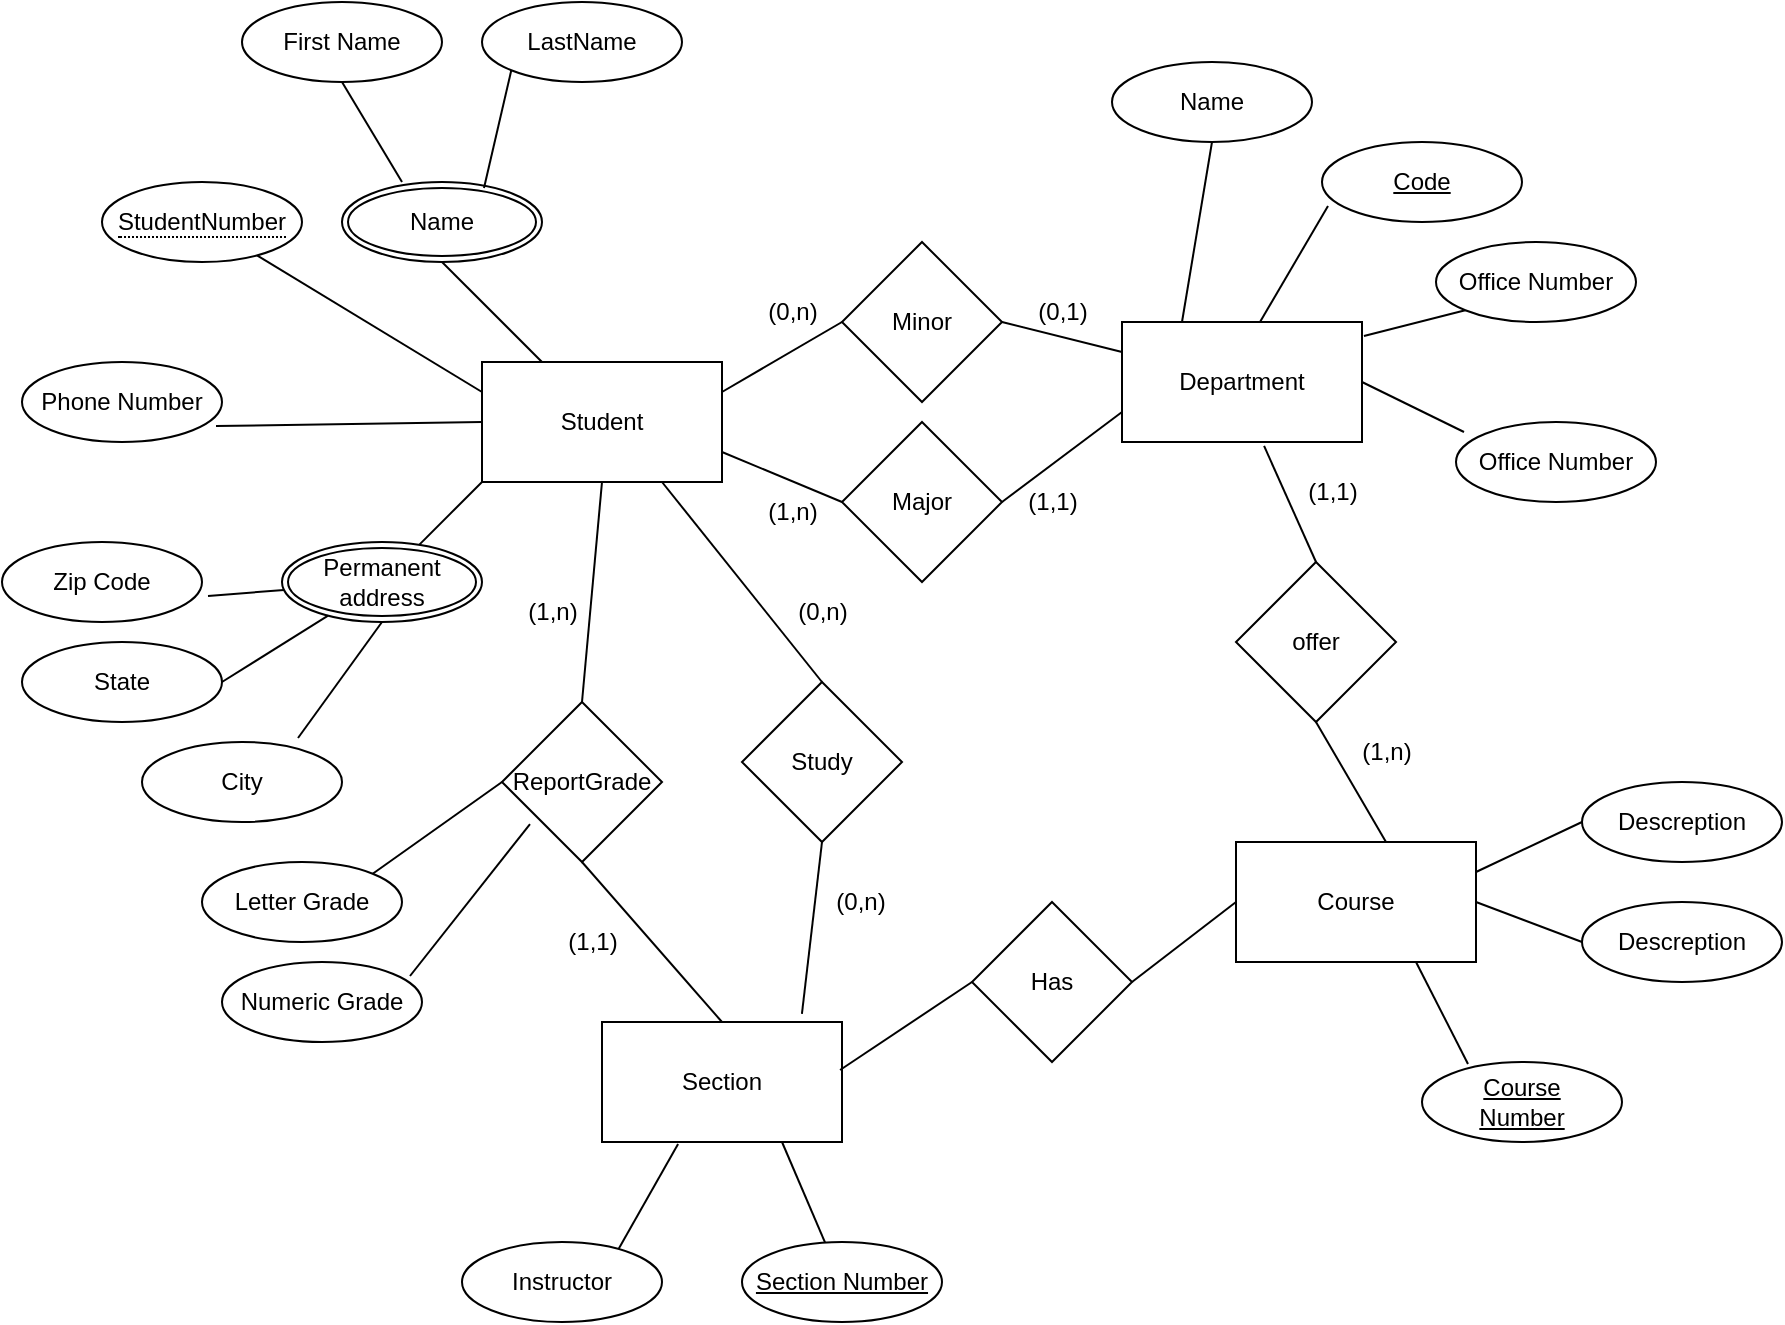 <mxfile version="21.8.2" type="github">
  <diagram name="Trang-1" id="inC3VuDNLSTtEtNJ6NXW">
    <mxGraphModel dx="1339" dy="759" grid="1" gridSize="10" guides="1" tooltips="1" connect="1" arrows="1" fold="1" page="1" pageScale="1" pageWidth="827" pageHeight="1169" math="0" shadow="0">
      <root>
        <mxCell id="0" />
        <mxCell id="1" parent="0" />
        <mxCell id="ei3TViX_yeOYkrDVE33H-1" value="Student" style="rounded=0;whiteSpace=wrap;html=1;" vertex="1" parent="1">
          <mxGeometry x="250" y="210" width="120" height="60" as="geometry" />
        </mxCell>
        <mxCell id="ei3TViX_yeOYkrDVE33H-7" value="Department" style="rounded=0;whiteSpace=wrap;html=1;" vertex="1" parent="1">
          <mxGeometry x="570" y="190" width="120" height="60" as="geometry" />
        </mxCell>
        <mxCell id="ei3TViX_yeOYkrDVE33H-8" value="Course" style="rounded=0;whiteSpace=wrap;html=1;" vertex="1" parent="1">
          <mxGeometry x="627" y="450" width="120" height="60" as="geometry" />
        </mxCell>
        <mxCell id="ei3TViX_yeOYkrDVE33H-9" value="Section" style="rounded=0;whiteSpace=wrap;html=1;" vertex="1" parent="1">
          <mxGeometry x="310" y="540" width="120" height="60" as="geometry" />
        </mxCell>
        <mxCell id="ei3TViX_yeOYkrDVE33H-20" value="" style="endArrow=none;html=1;rounded=0;entryX=0;entryY=0.25;entryDx=0;entryDy=0;" edge="1" parent="1" source="ei3TViX_yeOYkrDVE33H-52" target="ei3TViX_yeOYkrDVE33H-1">
          <mxGeometry width="50" height="50" relative="1" as="geometry">
            <mxPoint x="110" y="155" as="sourcePoint" />
            <mxPoint x="370" y="360" as="targetPoint" />
          </mxGeometry>
        </mxCell>
        <mxCell id="ei3TViX_yeOYkrDVE33H-24" value="" style="endArrow=none;html=1;rounded=0;exitX=0.5;exitY=1;exitDx=0;exitDy=0;entryX=0.25;entryY=0;entryDx=0;entryDy=0;" edge="1" parent="1" source="ei3TViX_yeOYkrDVE33H-71" target="ei3TViX_yeOYkrDVE33H-7">
          <mxGeometry width="50" height="50" relative="1" as="geometry">
            <mxPoint x="620" y="120" as="sourcePoint" />
            <mxPoint x="370" y="360" as="targetPoint" />
          </mxGeometry>
        </mxCell>
        <mxCell id="ei3TViX_yeOYkrDVE33H-25" value="" style="endArrow=none;html=1;rounded=0;exitX=0.03;exitY=0.8;exitDx=0;exitDy=0;entryX=0.575;entryY=0;entryDx=0;entryDy=0;entryPerimeter=0;exitPerimeter=0;" edge="1" parent="1" source="ei3TViX_yeOYkrDVE33H-72" target="ei3TViX_yeOYkrDVE33H-7">
          <mxGeometry width="50" height="50" relative="1" as="geometry">
            <mxPoint x="678.787" y="131.213" as="sourcePoint" />
            <mxPoint x="370" y="360" as="targetPoint" />
          </mxGeometry>
        </mxCell>
        <mxCell id="ei3TViX_yeOYkrDVE33H-26" value="" style="endArrow=none;html=1;rounded=0;exitX=0;exitY=1;exitDx=0;exitDy=0;entryX=1.008;entryY=0.117;entryDx=0;entryDy=0;entryPerimeter=0;" edge="1" parent="1" source="ei3TViX_yeOYkrDVE33H-73" target="ei3TViX_yeOYkrDVE33H-7">
          <mxGeometry width="50" height="50" relative="1" as="geometry">
            <mxPoint x="770" y="190" as="sourcePoint" />
            <mxPoint x="370" y="360" as="targetPoint" />
          </mxGeometry>
        </mxCell>
        <mxCell id="ei3TViX_yeOYkrDVE33H-27" value="" style="endArrow=none;html=1;rounded=0;entryX=0.317;entryY=1.017;entryDx=0;entryDy=0;exitX=0.78;exitY=0.1;exitDx=0;exitDy=0;exitPerimeter=0;entryPerimeter=0;" edge="1" parent="1" source="ei3TViX_yeOYkrDVE33H-84" target="ei3TViX_yeOYkrDVE33H-9">
          <mxGeometry width="50" height="50" relative="1" as="geometry">
            <mxPoint x="140" y="600" as="sourcePoint" />
            <mxPoint x="370" y="360" as="targetPoint" />
          </mxGeometry>
        </mxCell>
        <mxCell id="ei3TViX_yeOYkrDVE33H-28" value="" style="endArrow=none;html=1;rounded=0;entryX=0.75;entryY=1;entryDx=0;entryDy=0;" edge="1" parent="1" source="ei3TViX_yeOYkrDVE33H-85" target="ei3TViX_yeOYkrDVE33H-9">
          <mxGeometry width="50" height="50" relative="1" as="geometry">
            <mxPoint x="210" y="610" as="sourcePoint" />
            <mxPoint x="370" y="360" as="targetPoint" />
          </mxGeometry>
        </mxCell>
        <mxCell id="ei3TViX_yeOYkrDVE33H-31" value="" style="endArrow=none;html=1;rounded=0;entryX=0.75;entryY=1;entryDx=0;entryDy=0;exitX=0.23;exitY=0.025;exitDx=0;exitDy=0;exitPerimeter=0;" edge="1" parent="1" source="ei3TViX_yeOYkrDVE33H-83" target="ei3TViX_yeOYkrDVE33H-8">
          <mxGeometry width="50" height="50" relative="1" as="geometry">
            <mxPoint x="640" y="560" as="sourcePoint" />
            <mxPoint x="370" y="360" as="targetPoint" />
          </mxGeometry>
        </mxCell>
        <mxCell id="ei3TViX_yeOYkrDVE33H-32" value="" style="endArrow=none;html=1;rounded=0;entryX=1;entryY=0.25;entryDx=0;entryDy=0;exitX=0;exitY=0.5;exitDx=0;exitDy=0;" edge="1" parent="1" source="ei3TViX_yeOYkrDVE33H-80" target="ei3TViX_yeOYkrDVE33H-8">
          <mxGeometry width="50" height="50" relative="1" as="geometry">
            <mxPoint x="730" y="490" as="sourcePoint" />
            <mxPoint x="370" y="360" as="targetPoint" />
          </mxGeometry>
        </mxCell>
        <mxCell id="ei3TViX_yeOYkrDVE33H-33" value="Has" style="rhombus;whiteSpace=wrap;html=1;" vertex="1" parent="1">
          <mxGeometry x="495" y="480" width="80" height="80" as="geometry" />
        </mxCell>
        <mxCell id="ei3TViX_yeOYkrDVE33H-34" value="" style="endArrow=none;html=1;rounded=0;exitX=0.992;exitY=0.4;exitDx=0;exitDy=0;exitPerimeter=0;entryX=0;entryY=0.5;entryDx=0;entryDy=0;" edge="1" parent="1" source="ei3TViX_yeOYkrDVE33H-9" target="ei3TViX_yeOYkrDVE33H-33">
          <mxGeometry width="50" height="50" relative="1" as="geometry">
            <mxPoint x="320" y="410" as="sourcePoint" />
            <mxPoint x="370" y="360" as="targetPoint" />
          </mxGeometry>
        </mxCell>
        <mxCell id="ei3TViX_yeOYkrDVE33H-35" value="" style="endArrow=none;html=1;rounded=0;exitX=1;exitY=0.5;exitDx=0;exitDy=0;entryX=0;entryY=0.5;entryDx=0;entryDy=0;" edge="1" parent="1" source="ei3TViX_yeOYkrDVE33H-33" target="ei3TViX_yeOYkrDVE33H-8">
          <mxGeometry width="50" height="50" relative="1" as="geometry">
            <mxPoint x="320" y="410" as="sourcePoint" />
            <mxPoint x="370" y="360" as="targetPoint" />
          </mxGeometry>
        </mxCell>
        <mxCell id="ei3TViX_yeOYkrDVE33H-36" value="Minor" style="rhombus;whiteSpace=wrap;html=1;" vertex="1" parent="1">
          <mxGeometry x="430" y="150" width="80" height="80" as="geometry" />
        </mxCell>
        <mxCell id="ei3TViX_yeOYkrDVE33H-37" value="Major" style="rhombus;whiteSpace=wrap;html=1;" vertex="1" parent="1">
          <mxGeometry x="430" y="240" width="80" height="80" as="geometry" />
        </mxCell>
        <mxCell id="ei3TViX_yeOYkrDVE33H-38" value="" style="endArrow=none;html=1;rounded=0;exitX=1;exitY=0.75;exitDx=0;exitDy=0;entryX=0;entryY=0.5;entryDx=0;entryDy=0;" edge="1" parent="1" source="ei3TViX_yeOYkrDVE33H-1" target="ei3TViX_yeOYkrDVE33H-37">
          <mxGeometry width="50" height="50" relative="1" as="geometry">
            <mxPoint x="320" y="410" as="sourcePoint" />
            <mxPoint x="370" y="360" as="targetPoint" />
          </mxGeometry>
        </mxCell>
        <mxCell id="ei3TViX_yeOYkrDVE33H-39" value="" style="endArrow=none;html=1;rounded=0;exitX=1;exitY=0.25;exitDx=0;exitDy=0;entryX=0;entryY=0.5;entryDx=0;entryDy=0;" edge="1" parent="1" source="ei3TViX_yeOYkrDVE33H-1" target="ei3TViX_yeOYkrDVE33H-36">
          <mxGeometry width="50" height="50" relative="1" as="geometry">
            <mxPoint x="320" y="410" as="sourcePoint" />
            <mxPoint x="370" y="360" as="targetPoint" />
          </mxGeometry>
        </mxCell>
        <mxCell id="ei3TViX_yeOYkrDVE33H-40" value="" style="endArrow=none;html=1;rounded=0;exitX=1;exitY=0.5;exitDx=0;exitDy=0;entryX=0;entryY=0.75;entryDx=0;entryDy=0;" edge="1" parent="1" source="ei3TViX_yeOYkrDVE33H-37" target="ei3TViX_yeOYkrDVE33H-7">
          <mxGeometry width="50" height="50" relative="1" as="geometry">
            <mxPoint x="290" y="215" as="sourcePoint" />
            <mxPoint x="320" y="300" as="targetPoint" />
          </mxGeometry>
        </mxCell>
        <mxCell id="ei3TViX_yeOYkrDVE33H-41" value="" style="endArrow=none;html=1;rounded=0;exitX=1;exitY=0.5;exitDx=0;exitDy=0;entryX=0;entryY=0.25;entryDx=0;entryDy=0;" edge="1" parent="1" source="ei3TViX_yeOYkrDVE33H-36" target="ei3TViX_yeOYkrDVE33H-7">
          <mxGeometry width="50" height="50" relative="1" as="geometry">
            <mxPoint x="320" y="410" as="sourcePoint" />
            <mxPoint x="370" y="360" as="targetPoint" />
          </mxGeometry>
        </mxCell>
        <mxCell id="ei3TViX_yeOYkrDVE33H-49" value="Name" style="ellipse;shape=doubleEllipse;margin=3;whiteSpace=wrap;html=1;align=center;" vertex="1" parent="1">
          <mxGeometry x="180" y="120" width="100" height="40" as="geometry" />
        </mxCell>
        <mxCell id="ei3TViX_yeOYkrDVE33H-50" value="" style="endArrow=none;html=1;rounded=0;exitX=0.5;exitY=1;exitDx=0;exitDy=0;" edge="1" parent="1" source="ei3TViX_yeOYkrDVE33H-49" target="ei3TViX_yeOYkrDVE33H-1">
          <mxGeometry width="50" height="50" relative="1" as="geometry">
            <mxPoint x="120" y="165" as="sourcePoint" />
            <mxPoint x="200" y="255" as="targetPoint" />
          </mxGeometry>
        </mxCell>
        <mxCell id="ei3TViX_yeOYkrDVE33H-52" value="&lt;span style=&quot;border-bottom: 1px dotted&quot;&gt;StudentNumber&lt;/span&gt;" style="ellipse;whiteSpace=wrap;html=1;align=center;" vertex="1" parent="1">
          <mxGeometry x="60" y="120" width="100" height="40" as="geometry" />
        </mxCell>
        <mxCell id="ei3TViX_yeOYkrDVE33H-54" value="First Name" style="ellipse;whiteSpace=wrap;html=1;align=center;" vertex="1" parent="1">
          <mxGeometry x="130" y="30" width="100" height="40" as="geometry" />
        </mxCell>
        <mxCell id="ei3TViX_yeOYkrDVE33H-55" value="LastName" style="ellipse;whiteSpace=wrap;html=1;align=center;" vertex="1" parent="1">
          <mxGeometry x="250" y="30" width="100" height="40" as="geometry" />
        </mxCell>
        <mxCell id="ei3TViX_yeOYkrDVE33H-56" value="" style="endArrow=none;html=1;rounded=0;exitX=0.71;exitY=0.075;exitDx=0;exitDy=0;entryX=0;entryY=1;entryDx=0;entryDy=0;exitPerimeter=0;" edge="1" parent="1" source="ei3TViX_yeOYkrDVE33H-49" target="ei3TViX_yeOYkrDVE33H-55">
          <mxGeometry width="50" height="50" relative="1" as="geometry">
            <mxPoint x="240" y="170" as="sourcePoint" />
            <mxPoint x="254" y="240" as="targetPoint" />
          </mxGeometry>
        </mxCell>
        <mxCell id="ei3TViX_yeOYkrDVE33H-57" value="" style="endArrow=none;html=1;rounded=0;exitX=0.5;exitY=1;exitDx=0;exitDy=0;entryX=0.3;entryY=0;entryDx=0;entryDy=0;entryPerimeter=0;" edge="1" parent="1" source="ei3TViX_yeOYkrDVE33H-54" target="ei3TViX_yeOYkrDVE33H-49">
          <mxGeometry width="50" height="50" relative="1" as="geometry">
            <mxPoint x="261" y="133" as="sourcePoint" />
            <mxPoint x="298" y="86" as="targetPoint" />
          </mxGeometry>
        </mxCell>
        <mxCell id="ei3TViX_yeOYkrDVE33H-59" value="Phone Number" style="ellipse;whiteSpace=wrap;html=1;align=center;" vertex="1" parent="1">
          <mxGeometry x="20" y="210" width="100" height="40" as="geometry" />
        </mxCell>
        <mxCell id="ei3TViX_yeOYkrDVE33H-60" value="" style="endArrow=none;html=1;rounded=0;entryX=0;entryY=0.5;entryDx=0;entryDy=0;exitX=0.97;exitY=0.8;exitDx=0;exitDy=0;exitPerimeter=0;" edge="1" parent="1" source="ei3TViX_yeOYkrDVE33H-59" target="ei3TViX_yeOYkrDVE33H-1">
          <mxGeometry width="50" height="50" relative="1" as="geometry">
            <mxPoint x="119" y="178" as="sourcePoint" />
            <mxPoint x="200" y="255" as="targetPoint" />
          </mxGeometry>
        </mxCell>
        <mxCell id="ei3TViX_yeOYkrDVE33H-61" value="Permanent address" style="ellipse;shape=doubleEllipse;margin=3;whiteSpace=wrap;html=1;align=center;" vertex="1" parent="1">
          <mxGeometry x="150" y="300" width="100" height="40" as="geometry" />
        </mxCell>
        <mxCell id="ei3TViX_yeOYkrDVE33H-63" value="" style="endArrow=none;html=1;rounded=0;entryX=0;entryY=1;entryDx=0;entryDy=0;" edge="1" parent="1" source="ei3TViX_yeOYkrDVE33H-61" target="ei3TViX_yeOYkrDVE33H-1">
          <mxGeometry width="50" height="50" relative="1" as="geometry">
            <mxPoint x="145" y="167" as="sourcePoint" />
            <mxPoint x="260" y="245" as="targetPoint" />
          </mxGeometry>
        </mxCell>
        <mxCell id="ei3TViX_yeOYkrDVE33H-65" value="Zip Code" style="ellipse;whiteSpace=wrap;html=1;align=center;" vertex="1" parent="1">
          <mxGeometry x="10" y="300" width="100" height="40" as="geometry" />
        </mxCell>
        <mxCell id="ei3TViX_yeOYkrDVE33H-66" value="State" style="ellipse;whiteSpace=wrap;html=1;align=center;" vertex="1" parent="1">
          <mxGeometry x="20" y="350" width="100" height="40" as="geometry" />
        </mxCell>
        <mxCell id="ei3TViX_yeOYkrDVE33H-67" value="City" style="ellipse;whiteSpace=wrap;html=1;align=center;" vertex="1" parent="1">
          <mxGeometry x="80" y="400" width="100" height="40" as="geometry" />
        </mxCell>
        <mxCell id="ei3TViX_yeOYkrDVE33H-68" value="" style="endArrow=none;html=1;rounded=0;exitX=1.03;exitY=0.675;exitDx=0;exitDy=0;exitPerimeter=0;" edge="1" parent="1" source="ei3TViX_yeOYkrDVE33H-65" target="ei3TViX_yeOYkrDVE33H-61">
          <mxGeometry width="50" height="50" relative="1" as="geometry">
            <mxPoint x="226" y="313" as="sourcePoint" />
            <mxPoint x="260" y="290" as="targetPoint" />
          </mxGeometry>
        </mxCell>
        <mxCell id="ei3TViX_yeOYkrDVE33H-69" value="" style="endArrow=none;html=1;rounded=0;exitX=1;exitY=0.5;exitDx=0;exitDy=0;" edge="1" parent="1" source="ei3TViX_yeOYkrDVE33H-66" target="ei3TViX_yeOYkrDVE33H-61">
          <mxGeometry width="50" height="50" relative="1" as="geometry">
            <mxPoint x="123" y="337" as="sourcePoint" />
            <mxPoint x="151" y="334" as="targetPoint" />
          </mxGeometry>
        </mxCell>
        <mxCell id="ei3TViX_yeOYkrDVE33H-70" value="" style="endArrow=none;html=1;rounded=0;exitX=0.78;exitY=-0.05;exitDx=0;exitDy=0;exitPerimeter=0;entryX=0.5;entryY=1;entryDx=0;entryDy=0;" edge="1" parent="1" source="ei3TViX_yeOYkrDVE33H-67" target="ei3TViX_yeOYkrDVE33H-61">
          <mxGeometry width="50" height="50" relative="1" as="geometry">
            <mxPoint x="130" y="380" as="sourcePoint" />
            <mxPoint x="176" y="347" as="targetPoint" />
          </mxGeometry>
        </mxCell>
        <mxCell id="ei3TViX_yeOYkrDVE33H-71" value="Name" style="ellipse;whiteSpace=wrap;html=1;align=center;" vertex="1" parent="1">
          <mxGeometry x="565" y="60" width="100" height="40" as="geometry" />
        </mxCell>
        <mxCell id="ei3TViX_yeOYkrDVE33H-72" value="&lt;u&gt;Code&lt;/u&gt;" style="ellipse;whiteSpace=wrap;html=1;align=center;" vertex="1" parent="1">
          <mxGeometry x="670" y="100" width="100" height="40" as="geometry" />
        </mxCell>
        <mxCell id="ei3TViX_yeOYkrDVE33H-73" value="Office Number" style="ellipse;whiteSpace=wrap;html=1;align=center;" vertex="1" parent="1">
          <mxGeometry x="727" y="150" width="100" height="40" as="geometry" />
        </mxCell>
        <mxCell id="ei3TViX_yeOYkrDVE33H-74" value="Office Number" style="ellipse;whiteSpace=wrap;html=1;align=center;" vertex="1" parent="1">
          <mxGeometry x="737" y="240" width="100" height="40" as="geometry" />
        </mxCell>
        <mxCell id="ei3TViX_yeOYkrDVE33H-75" value="" style="endArrow=none;html=1;rounded=0;exitX=0.04;exitY=0.125;exitDx=0;exitDy=0;entryX=1;entryY=0.5;entryDx=0;entryDy=0;exitPerimeter=0;" edge="1" parent="1" source="ei3TViX_yeOYkrDVE33H-74" target="ei3TViX_yeOYkrDVE33H-7">
          <mxGeometry width="50" height="50" relative="1" as="geometry">
            <mxPoint x="752" y="194" as="sourcePoint" />
            <mxPoint x="711" y="207" as="targetPoint" />
          </mxGeometry>
        </mxCell>
        <mxCell id="ei3TViX_yeOYkrDVE33H-76" value="offer" style="rhombus;whiteSpace=wrap;html=1;" vertex="1" parent="1">
          <mxGeometry x="627" y="310" width="80" height="80" as="geometry" />
        </mxCell>
        <mxCell id="ei3TViX_yeOYkrDVE33H-77" value="" style="endArrow=none;html=1;rounded=0;exitX=0.5;exitY=0;exitDx=0;exitDy=0;entryX=0.592;entryY=1.033;entryDx=0;entryDy=0;entryPerimeter=0;" edge="1" parent="1" source="ei3TViX_yeOYkrDVE33H-76" target="ei3TViX_yeOYkrDVE33H-7">
          <mxGeometry width="50" height="50" relative="1" as="geometry">
            <mxPoint x="751" y="255" as="sourcePoint" />
            <mxPoint x="700" y="230" as="targetPoint" />
          </mxGeometry>
        </mxCell>
        <mxCell id="ei3TViX_yeOYkrDVE33H-78" value="" style="endArrow=none;html=1;rounded=0;exitX=0.625;exitY=0;exitDx=0;exitDy=0;exitPerimeter=0;entryX=0.5;entryY=1;entryDx=0;entryDy=0;" edge="1" parent="1" source="ei3TViX_yeOYkrDVE33H-8" target="ei3TViX_yeOYkrDVE33H-76">
          <mxGeometry width="50" height="50" relative="1" as="geometry">
            <mxPoint x="640" y="300" as="sourcePoint" />
            <mxPoint x="620" y="360" as="targetPoint" />
          </mxGeometry>
        </mxCell>
        <mxCell id="ei3TViX_yeOYkrDVE33H-80" value="Descreption" style="ellipse;whiteSpace=wrap;html=1;align=center;" vertex="1" parent="1">
          <mxGeometry x="800" y="420" width="100" height="40" as="geometry" />
        </mxCell>
        <mxCell id="ei3TViX_yeOYkrDVE33H-81" value="Descreption" style="ellipse;whiteSpace=wrap;html=1;align=center;" vertex="1" parent="1">
          <mxGeometry x="800" y="480" width="100" height="40" as="geometry" />
        </mxCell>
        <mxCell id="ei3TViX_yeOYkrDVE33H-82" value="" style="endArrow=none;html=1;rounded=0;entryX=1;entryY=0.5;entryDx=0;entryDy=0;exitX=0;exitY=0.5;exitDx=0;exitDy=0;" edge="1" parent="1" source="ei3TViX_yeOYkrDVE33H-81" target="ei3TViX_yeOYkrDVE33H-8">
          <mxGeometry width="50" height="50" relative="1" as="geometry">
            <mxPoint x="760" y="430" as="sourcePoint" />
            <mxPoint x="695" y="475" as="targetPoint" />
          </mxGeometry>
        </mxCell>
        <mxCell id="ei3TViX_yeOYkrDVE33H-83" value="&lt;u&gt;Course&lt;br&gt;Number&lt;/u&gt;" style="ellipse;whiteSpace=wrap;html=1;align=center;" vertex="1" parent="1">
          <mxGeometry x="720" y="560" width="100" height="40" as="geometry" />
        </mxCell>
        <mxCell id="ei3TViX_yeOYkrDVE33H-84" value="Instructor" style="ellipse;whiteSpace=wrap;html=1;align=center;" vertex="1" parent="1">
          <mxGeometry x="240" y="650" width="100" height="40" as="geometry" />
        </mxCell>
        <mxCell id="ei3TViX_yeOYkrDVE33H-85" value="&lt;u&gt;Section Number&lt;/u&gt;" style="ellipse;whiteSpace=wrap;html=1;align=center;" vertex="1" parent="1">
          <mxGeometry x="380" y="650" width="100" height="40" as="geometry" />
        </mxCell>
        <mxCell id="ei3TViX_yeOYkrDVE33H-88" value="Study" style="rhombus;whiteSpace=wrap;html=1;" vertex="1" parent="1">
          <mxGeometry x="380" y="370" width="80" height="80" as="geometry" />
        </mxCell>
        <mxCell id="ei3TViX_yeOYkrDVE33H-89" value="" style="endArrow=none;html=1;rounded=0;exitX=0.75;exitY=1;exitDx=0;exitDy=0;entryX=0.5;entryY=0;entryDx=0;entryDy=0;" edge="1" parent="1" source="ei3TViX_yeOYkrDVE33H-1" target="ei3TViX_yeOYkrDVE33H-88">
          <mxGeometry width="50" height="50" relative="1" as="geometry">
            <mxPoint x="380" y="265" as="sourcePoint" />
            <mxPoint x="440" y="290" as="targetPoint" />
          </mxGeometry>
        </mxCell>
        <mxCell id="ei3TViX_yeOYkrDVE33H-90" value="" style="endArrow=none;html=1;rounded=0;exitX=0.833;exitY=-0.067;exitDx=0;exitDy=0;entryX=0.5;entryY=1;entryDx=0;entryDy=0;exitPerimeter=0;" edge="1" parent="1" source="ei3TViX_yeOYkrDVE33H-9" target="ei3TViX_yeOYkrDVE33H-88">
          <mxGeometry width="50" height="50" relative="1" as="geometry">
            <mxPoint x="390" y="275" as="sourcePoint" />
            <mxPoint x="450" y="300" as="targetPoint" />
          </mxGeometry>
        </mxCell>
        <mxCell id="ei3TViX_yeOYkrDVE33H-92" value="ReportGrade" style="rhombus;whiteSpace=wrap;html=1;" vertex="1" parent="1">
          <mxGeometry x="260" y="380" width="80" height="80" as="geometry" />
        </mxCell>
        <mxCell id="ei3TViX_yeOYkrDVE33H-94" value="" style="endArrow=none;html=1;rounded=0;exitX=0.5;exitY=1;exitDx=0;exitDy=0;entryX=0.5;entryY=0;entryDx=0;entryDy=0;" edge="1" parent="1" source="ei3TViX_yeOYkrDVE33H-1" target="ei3TViX_yeOYkrDVE33H-92">
          <mxGeometry width="50" height="50" relative="1" as="geometry">
            <mxPoint x="360" y="290" as="sourcePoint" />
            <mxPoint x="420" y="350" as="targetPoint" />
          </mxGeometry>
        </mxCell>
        <mxCell id="ei3TViX_yeOYkrDVE33H-95" value="" style="endArrow=none;html=1;rounded=0;exitX=0.5;exitY=0;exitDx=0;exitDy=0;entryX=0.5;entryY=1;entryDx=0;entryDy=0;" edge="1" parent="1" source="ei3TViX_yeOYkrDVE33H-9" target="ei3TViX_yeOYkrDVE33H-92">
          <mxGeometry width="50" height="50" relative="1" as="geometry">
            <mxPoint x="370" y="300" as="sourcePoint" />
            <mxPoint x="430" y="360" as="targetPoint" />
          </mxGeometry>
        </mxCell>
        <mxCell id="ei3TViX_yeOYkrDVE33H-96" value="Letter Grade" style="ellipse;whiteSpace=wrap;html=1;align=center;" vertex="1" parent="1">
          <mxGeometry x="110" y="460" width="100" height="40" as="geometry" />
        </mxCell>
        <mxCell id="ei3TViX_yeOYkrDVE33H-97" value="Numeric Grade" style="ellipse;whiteSpace=wrap;html=1;align=center;" vertex="1" parent="1">
          <mxGeometry x="120" y="510" width="100" height="40" as="geometry" />
        </mxCell>
        <mxCell id="ei3TViX_yeOYkrDVE33H-98" value="" style="endArrow=none;html=1;rounded=0;exitX=0;exitY=0.5;exitDx=0;exitDy=0;entryX=1;entryY=0;entryDx=0;entryDy=0;" edge="1" parent="1" source="ei3TViX_yeOYkrDVE33H-92" target="ei3TViX_yeOYkrDVE33H-96">
          <mxGeometry width="50" height="50" relative="1" as="geometry">
            <mxPoint x="320" y="280" as="sourcePoint" />
            <mxPoint x="310" y="380" as="targetPoint" />
          </mxGeometry>
        </mxCell>
        <mxCell id="ei3TViX_yeOYkrDVE33H-99" value="" style="endArrow=none;html=1;rounded=0;exitX=0.175;exitY=0.763;exitDx=0;exitDy=0;entryX=0.94;entryY=0.175;entryDx=0;entryDy=0;entryPerimeter=0;exitPerimeter=0;" edge="1" parent="1" source="ei3TViX_yeOYkrDVE33H-92" target="ei3TViX_yeOYkrDVE33H-97">
          <mxGeometry width="50" height="50" relative="1" as="geometry">
            <mxPoint x="270" y="420" as="sourcePoint" />
            <mxPoint x="205" y="476" as="targetPoint" />
          </mxGeometry>
        </mxCell>
        <mxCell id="ei3TViX_yeOYkrDVE33H-100" value="(1,n)" style="text;html=1;align=center;verticalAlign=middle;resizable=0;points=[];autosize=1;strokeColor=none;fillColor=none;" vertex="1" parent="1">
          <mxGeometry x="380" y="270" width="50" height="30" as="geometry" />
        </mxCell>
        <mxCell id="ei3TViX_yeOYkrDVE33H-101" value="(1,1)" style="text;html=1;align=center;verticalAlign=middle;resizable=0;points=[];autosize=1;strokeColor=none;fillColor=none;" vertex="1" parent="1">
          <mxGeometry x="510" y="265" width="50" height="30" as="geometry" />
        </mxCell>
        <mxCell id="ei3TViX_yeOYkrDVE33H-102" value="(0,n)" style="text;html=1;align=center;verticalAlign=middle;resizable=0;points=[];autosize=1;strokeColor=none;fillColor=none;" vertex="1" parent="1">
          <mxGeometry x="380" y="170" width="50" height="30" as="geometry" />
        </mxCell>
        <mxCell id="ei3TViX_yeOYkrDVE33H-103" value="(0,1)" style="text;html=1;align=center;verticalAlign=middle;resizable=0;points=[];autosize=1;strokeColor=none;fillColor=none;" vertex="1" parent="1">
          <mxGeometry x="515" y="170" width="50" height="30" as="geometry" />
        </mxCell>
        <mxCell id="ei3TViX_yeOYkrDVE33H-104" value="(1,1)" style="text;html=1;align=center;verticalAlign=middle;resizable=0;points=[];autosize=1;strokeColor=none;fillColor=none;" vertex="1" parent="1">
          <mxGeometry x="650" y="260" width="50" height="30" as="geometry" />
        </mxCell>
        <mxCell id="ei3TViX_yeOYkrDVE33H-105" value="(1,n)" style="text;html=1;align=center;verticalAlign=middle;resizable=0;points=[];autosize=1;strokeColor=none;fillColor=none;" vertex="1" parent="1">
          <mxGeometry x="677" y="390" width="50" height="30" as="geometry" />
        </mxCell>
        <mxCell id="ei3TViX_yeOYkrDVE33H-106" value="(0,n)" style="text;html=1;align=center;verticalAlign=middle;resizable=0;points=[];autosize=1;strokeColor=none;fillColor=none;" vertex="1" parent="1">
          <mxGeometry x="414" y="465" width="50" height="30" as="geometry" />
        </mxCell>
        <mxCell id="ei3TViX_yeOYkrDVE33H-107" value="(0,n)" style="text;html=1;align=center;verticalAlign=middle;resizable=0;points=[];autosize=1;strokeColor=none;fillColor=none;" vertex="1" parent="1">
          <mxGeometry x="395" y="320" width="50" height="30" as="geometry" />
        </mxCell>
        <mxCell id="ei3TViX_yeOYkrDVE33H-108" value="(1,n)" style="text;html=1;align=center;verticalAlign=middle;resizable=0;points=[];autosize=1;strokeColor=none;fillColor=none;" vertex="1" parent="1">
          <mxGeometry x="260" y="320" width="50" height="30" as="geometry" />
        </mxCell>
        <mxCell id="ei3TViX_yeOYkrDVE33H-109" value="(1,1)" style="text;html=1;align=center;verticalAlign=middle;resizable=0;points=[];autosize=1;strokeColor=none;fillColor=none;" vertex="1" parent="1">
          <mxGeometry x="280" y="485" width="50" height="30" as="geometry" />
        </mxCell>
      </root>
    </mxGraphModel>
  </diagram>
</mxfile>
